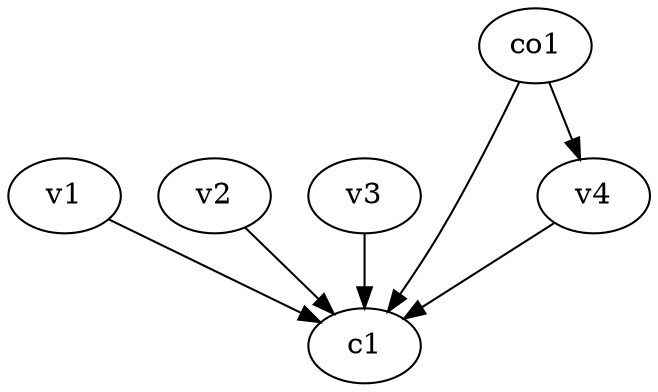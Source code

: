 strict digraph  {
c1;
v1;
v2;
v3;
v4;
co1;
v1 -> c1  [weight=1];
v2 -> c1  [weight=1];
v3 -> c1  [weight=1];
v4 -> c1  [weight=1];
co1 -> c1  [weight=1];
co1 -> v4  [weight=1];
}
